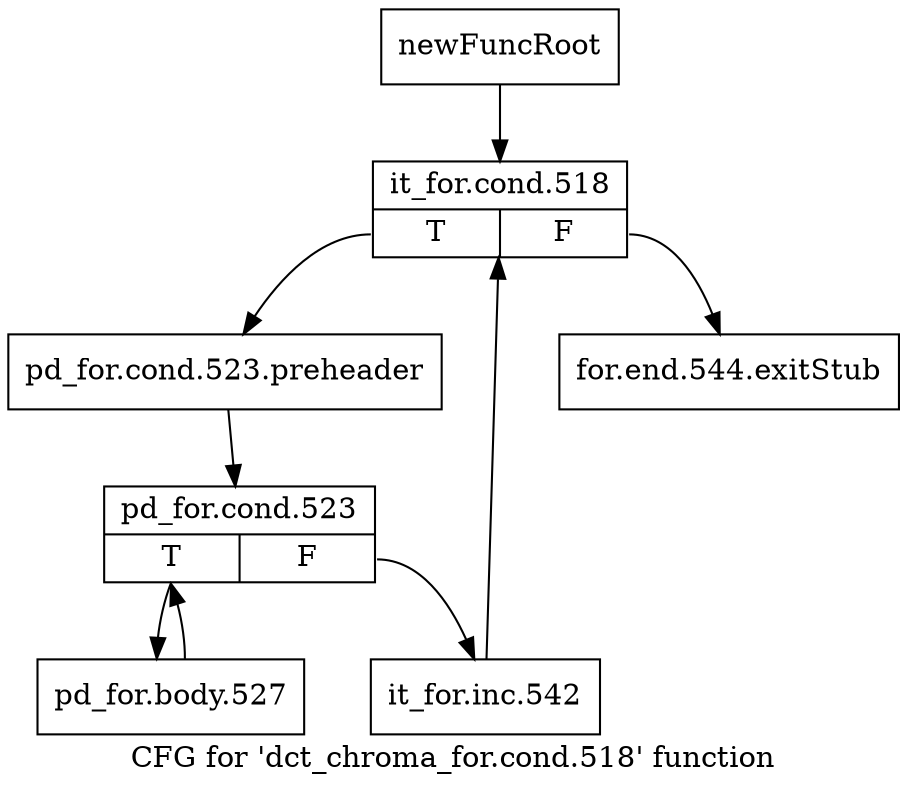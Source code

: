 digraph "CFG for 'dct_chroma_for.cond.518' function" {
	label="CFG for 'dct_chroma_for.cond.518' function";

	Node0x1fa8700 [shape=record,label="{newFuncRoot}"];
	Node0x1fa8700 -> Node0x1fa9020;
	Node0x1fa8750 [shape=record,label="{for.end.544.exitStub}"];
	Node0x1fa9020 [shape=record,label="{it_for.cond.518|{<s0>T|<s1>F}}"];
	Node0x1fa9020:s0 -> Node0x1fa9070;
	Node0x1fa9020:s1 -> Node0x1fa8750;
	Node0x1fa9070 [shape=record,label="{pd_for.cond.523.preheader}"];
	Node0x1fa9070 -> Node0x1fa90c0;
	Node0x1fa90c0 [shape=record,label="{pd_for.cond.523|{<s0>T|<s1>F}}"];
	Node0x1fa90c0:s0 -> Node0x1fa9160;
	Node0x1fa90c0:s1 -> Node0x1fa9110;
	Node0x1fa9110 [shape=record,label="{it_for.inc.542}"];
	Node0x1fa9110 -> Node0x1fa9020;
	Node0x1fa9160 [shape=record,label="{pd_for.body.527}"];
	Node0x1fa9160 -> Node0x1fa90c0;
}
